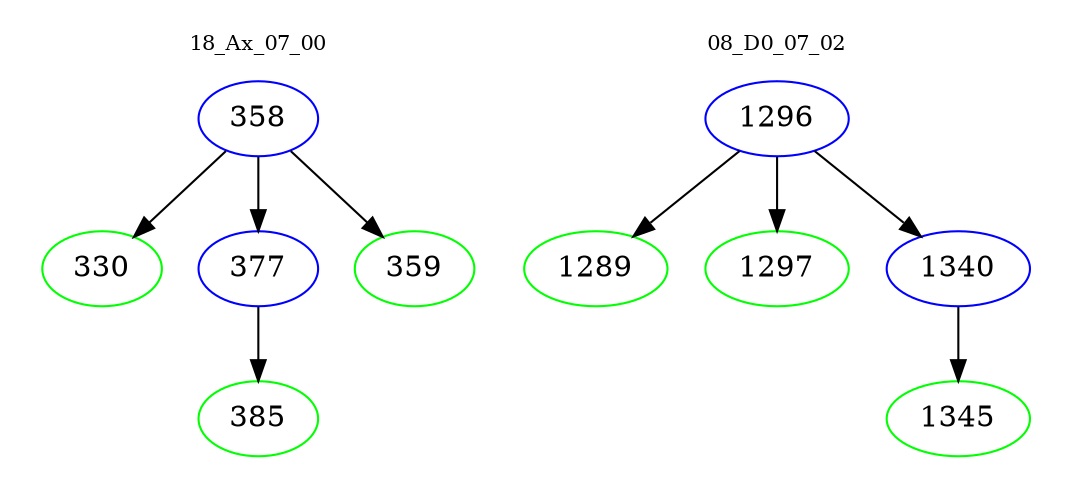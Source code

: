 digraph{
subgraph cluster_0 {
color = white
label = "18_Ax_07_00";
fontsize=10;
T0_358 [label="358", color="blue"]
T0_358 -> T0_330 [color="black"]
T0_330 [label="330", color="green"]
T0_358 -> T0_377 [color="black"]
T0_377 [label="377", color="blue"]
T0_377 -> T0_385 [color="black"]
T0_385 [label="385", color="green"]
T0_358 -> T0_359 [color="black"]
T0_359 [label="359", color="green"]
}
subgraph cluster_1 {
color = white
label = "08_D0_07_02";
fontsize=10;
T1_1296 [label="1296", color="blue"]
T1_1296 -> T1_1289 [color="black"]
T1_1289 [label="1289", color="green"]
T1_1296 -> T1_1297 [color="black"]
T1_1297 [label="1297", color="green"]
T1_1296 -> T1_1340 [color="black"]
T1_1340 [label="1340", color="blue"]
T1_1340 -> T1_1345 [color="black"]
T1_1345 [label="1345", color="green"]
}
}
